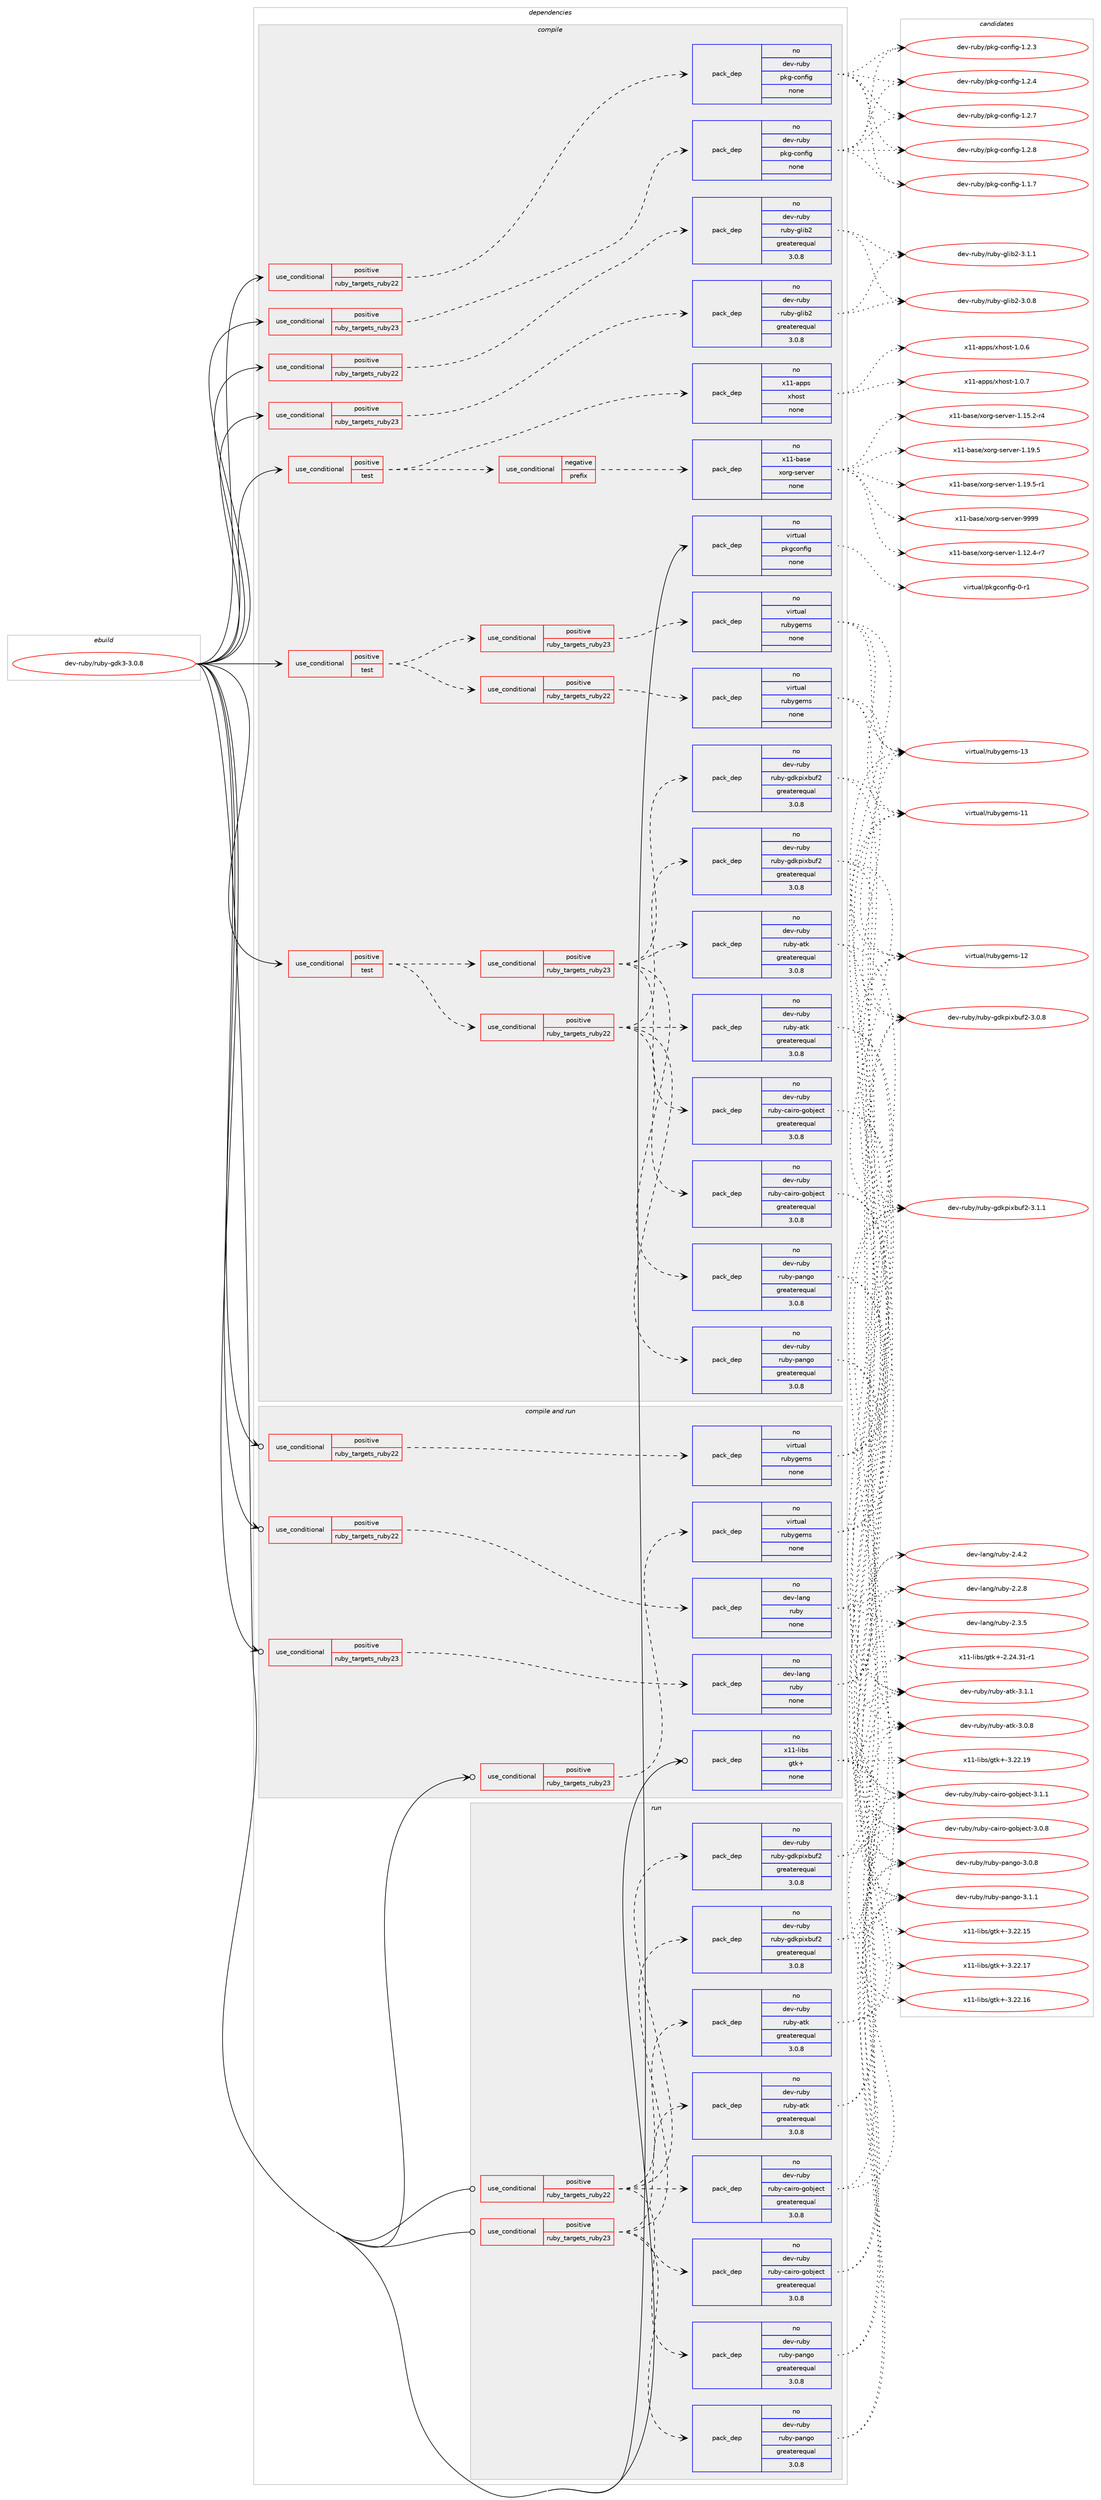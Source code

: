 digraph prolog {

# *************
# Graph options
# *************

newrank=true;
concentrate=true;
compound=true;
graph [rankdir=LR,fontname=Helvetica,fontsize=10,ranksep=1.5];#, ranksep=2.5, nodesep=0.2];
edge  [arrowhead=vee];
node  [fontname=Helvetica,fontsize=10];

# **********
# The ebuild
# **********

subgraph cluster_leftcol {
color=gray;
rank=same;
label=<<i>ebuild</i>>;
id [label="dev-ruby/ruby-gdk3-3.0.8", color=red, width=4, href="../dev-ruby/ruby-gdk3-3.0.8.svg"];
}

# ****************
# The dependencies
# ****************

subgraph cluster_midcol {
color=gray;
label=<<i>dependencies</i>>;
subgraph cluster_compile {
fillcolor="#eeeeee";
style=filled;
label=<<i>compile</i>>;
subgraph cond70721 {
dependency265932 [label=<<TABLE BORDER="0" CELLBORDER="1" CELLSPACING="0" CELLPADDING="4"><TR><TD ROWSPAN="3" CELLPADDING="10">use_conditional</TD></TR><TR><TD>positive</TD></TR><TR><TD>ruby_targets_ruby22</TD></TR></TABLE>>, shape=none, color=red];
subgraph pack191097 {
dependency265933 [label=<<TABLE BORDER="0" CELLBORDER="1" CELLSPACING="0" CELLPADDING="4" WIDTH="220"><TR><TD ROWSPAN="6" CELLPADDING="30">pack_dep</TD></TR><TR><TD WIDTH="110">no</TD></TR><TR><TD>dev-ruby</TD></TR><TR><TD>pkg-config</TD></TR><TR><TD>none</TD></TR><TR><TD></TD></TR></TABLE>>, shape=none, color=blue];
}
dependency265932:e -> dependency265933:w [weight=20,style="dashed",arrowhead="vee"];
}
id:e -> dependency265932:w [weight=20,style="solid",arrowhead="vee"];
subgraph cond70722 {
dependency265934 [label=<<TABLE BORDER="0" CELLBORDER="1" CELLSPACING="0" CELLPADDING="4"><TR><TD ROWSPAN="3" CELLPADDING="10">use_conditional</TD></TR><TR><TD>positive</TD></TR><TR><TD>ruby_targets_ruby22</TD></TR></TABLE>>, shape=none, color=red];
subgraph pack191098 {
dependency265935 [label=<<TABLE BORDER="0" CELLBORDER="1" CELLSPACING="0" CELLPADDING="4" WIDTH="220"><TR><TD ROWSPAN="6" CELLPADDING="30">pack_dep</TD></TR><TR><TD WIDTH="110">no</TD></TR><TR><TD>dev-ruby</TD></TR><TR><TD>ruby-glib2</TD></TR><TR><TD>greaterequal</TD></TR><TR><TD>3.0.8</TD></TR></TABLE>>, shape=none, color=blue];
}
dependency265934:e -> dependency265935:w [weight=20,style="dashed",arrowhead="vee"];
}
id:e -> dependency265934:w [weight=20,style="solid",arrowhead="vee"];
subgraph cond70723 {
dependency265936 [label=<<TABLE BORDER="0" CELLBORDER="1" CELLSPACING="0" CELLPADDING="4"><TR><TD ROWSPAN="3" CELLPADDING="10">use_conditional</TD></TR><TR><TD>positive</TD></TR><TR><TD>ruby_targets_ruby23</TD></TR></TABLE>>, shape=none, color=red];
subgraph pack191099 {
dependency265937 [label=<<TABLE BORDER="0" CELLBORDER="1" CELLSPACING="0" CELLPADDING="4" WIDTH="220"><TR><TD ROWSPAN="6" CELLPADDING="30">pack_dep</TD></TR><TR><TD WIDTH="110">no</TD></TR><TR><TD>dev-ruby</TD></TR><TR><TD>pkg-config</TD></TR><TR><TD>none</TD></TR><TR><TD></TD></TR></TABLE>>, shape=none, color=blue];
}
dependency265936:e -> dependency265937:w [weight=20,style="dashed",arrowhead="vee"];
}
id:e -> dependency265936:w [weight=20,style="solid",arrowhead="vee"];
subgraph cond70724 {
dependency265938 [label=<<TABLE BORDER="0" CELLBORDER="1" CELLSPACING="0" CELLPADDING="4"><TR><TD ROWSPAN="3" CELLPADDING="10">use_conditional</TD></TR><TR><TD>positive</TD></TR><TR><TD>ruby_targets_ruby23</TD></TR></TABLE>>, shape=none, color=red];
subgraph pack191100 {
dependency265939 [label=<<TABLE BORDER="0" CELLBORDER="1" CELLSPACING="0" CELLPADDING="4" WIDTH="220"><TR><TD ROWSPAN="6" CELLPADDING="30">pack_dep</TD></TR><TR><TD WIDTH="110">no</TD></TR><TR><TD>dev-ruby</TD></TR><TR><TD>ruby-glib2</TD></TR><TR><TD>greaterequal</TD></TR><TR><TD>3.0.8</TD></TR></TABLE>>, shape=none, color=blue];
}
dependency265938:e -> dependency265939:w [weight=20,style="dashed",arrowhead="vee"];
}
id:e -> dependency265938:w [weight=20,style="solid",arrowhead="vee"];
subgraph cond70725 {
dependency265940 [label=<<TABLE BORDER="0" CELLBORDER="1" CELLSPACING="0" CELLPADDING="4"><TR><TD ROWSPAN="3" CELLPADDING="10">use_conditional</TD></TR><TR><TD>positive</TD></TR><TR><TD>test</TD></TR></TABLE>>, shape=none, color=red];
subgraph cond70726 {
dependency265941 [label=<<TABLE BORDER="0" CELLBORDER="1" CELLSPACING="0" CELLPADDING="4"><TR><TD ROWSPAN="3" CELLPADDING="10">use_conditional</TD></TR><TR><TD>negative</TD></TR><TR><TD>prefix</TD></TR></TABLE>>, shape=none, color=red];
subgraph pack191101 {
dependency265942 [label=<<TABLE BORDER="0" CELLBORDER="1" CELLSPACING="0" CELLPADDING="4" WIDTH="220"><TR><TD ROWSPAN="6" CELLPADDING="30">pack_dep</TD></TR><TR><TD WIDTH="110">no</TD></TR><TR><TD>x11-base</TD></TR><TR><TD>xorg-server</TD></TR><TR><TD>none</TD></TR><TR><TD></TD></TR></TABLE>>, shape=none, color=blue];
}
dependency265941:e -> dependency265942:w [weight=20,style="dashed",arrowhead="vee"];
}
dependency265940:e -> dependency265941:w [weight=20,style="dashed",arrowhead="vee"];
subgraph pack191102 {
dependency265943 [label=<<TABLE BORDER="0" CELLBORDER="1" CELLSPACING="0" CELLPADDING="4" WIDTH="220"><TR><TD ROWSPAN="6" CELLPADDING="30">pack_dep</TD></TR><TR><TD WIDTH="110">no</TD></TR><TR><TD>x11-apps</TD></TR><TR><TD>xhost</TD></TR><TR><TD>none</TD></TR><TR><TD></TD></TR></TABLE>>, shape=none, color=blue];
}
dependency265940:e -> dependency265943:w [weight=20,style="dashed",arrowhead="vee"];
}
id:e -> dependency265940:w [weight=20,style="solid",arrowhead="vee"];
subgraph cond70727 {
dependency265944 [label=<<TABLE BORDER="0" CELLBORDER="1" CELLSPACING="0" CELLPADDING="4"><TR><TD ROWSPAN="3" CELLPADDING="10">use_conditional</TD></TR><TR><TD>positive</TD></TR><TR><TD>test</TD></TR></TABLE>>, shape=none, color=red];
subgraph cond70728 {
dependency265945 [label=<<TABLE BORDER="0" CELLBORDER="1" CELLSPACING="0" CELLPADDING="4"><TR><TD ROWSPAN="3" CELLPADDING="10">use_conditional</TD></TR><TR><TD>positive</TD></TR><TR><TD>ruby_targets_ruby22</TD></TR></TABLE>>, shape=none, color=red];
subgraph pack191103 {
dependency265946 [label=<<TABLE BORDER="0" CELLBORDER="1" CELLSPACING="0" CELLPADDING="4" WIDTH="220"><TR><TD ROWSPAN="6" CELLPADDING="30">pack_dep</TD></TR><TR><TD WIDTH="110">no</TD></TR><TR><TD>dev-ruby</TD></TR><TR><TD>ruby-gdkpixbuf2</TD></TR><TR><TD>greaterequal</TD></TR><TR><TD>3.0.8</TD></TR></TABLE>>, shape=none, color=blue];
}
dependency265945:e -> dependency265946:w [weight=20,style="dashed",arrowhead="vee"];
subgraph pack191104 {
dependency265947 [label=<<TABLE BORDER="0" CELLBORDER="1" CELLSPACING="0" CELLPADDING="4" WIDTH="220"><TR><TD ROWSPAN="6" CELLPADDING="30">pack_dep</TD></TR><TR><TD WIDTH="110">no</TD></TR><TR><TD>dev-ruby</TD></TR><TR><TD>ruby-atk</TD></TR><TR><TD>greaterequal</TD></TR><TR><TD>3.0.8</TD></TR></TABLE>>, shape=none, color=blue];
}
dependency265945:e -> dependency265947:w [weight=20,style="dashed",arrowhead="vee"];
subgraph pack191105 {
dependency265948 [label=<<TABLE BORDER="0" CELLBORDER="1" CELLSPACING="0" CELLPADDING="4" WIDTH="220"><TR><TD ROWSPAN="6" CELLPADDING="30">pack_dep</TD></TR><TR><TD WIDTH="110">no</TD></TR><TR><TD>dev-ruby</TD></TR><TR><TD>ruby-cairo-gobject</TD></TR><TR><TD>greaterequal</TD></TR><TR><TD>3.0.8</TD></TR></TABLE>>, shape=none, color=blue];
}
dependency265945:e -> dependency265948:w [weight=20,style="dashed",arrowhead="vee"];
subgraph pack191106 {
dependency265949 [label=<<TABLE BORDER="0" CELLBORDER="1" CELLSPACING="0" CELLPADDING="4" WIDTH="220"><TR><TD ROWSPAN="6" CELLPADDING="30">pack_dep</TD></TR><TR><TD WIDTH="110">no</TD></TR><TR><TD>dev-ruby</TD></TR><TR><TD>ruby-pango</TD></TR><TR><TD>greaterequal</TD></TR><TR><TD>3.0.8</TD></TR></TABLE>>, shape=none, color=blue];
}
dependency265945:e -> dependency265949:w [weight=20,style="dashed",arrowhead="vee"];
}
dependency265944:e -> dependency265945:w [weight=20,style="dashed",arrowhead="vee"];
subgraph cond70729 {
dependency265950 [label=<<TABLE BORDER="0" CELLBORDER="1" CELLSPACING="0" CELLPADDING="4"><TR><TD ROWSPAN="3" CELLPADDING="10">use_conditional</TD></TR><TR><TD>positive</TD></TR><TR><TD>ruby_targets_ruby23</TD></TR></TABLE>>, shape=none, color=red];
subgraph pack191107 {
dependency265951 [label=<<TABLE BORDER="0" CELLBORDER="1" CELLSPACING="0" CELLPADDING="4" WIDTH="220"><TR><TD ROWSPAN="6" CELLPADDING="30">pack_dep</TD></TR><TR><TD WIDTH="110">no</TD></TR><TR><TD>dev-ruby</TD></TR><TR><TD>ruby-gdkpixbuf2</TD></TR><TR><TD>greaterequal</TD></TR><TR><TD>3.0.8</TD></TR></TABLE>>, shape=none, color=blue];
}
dependency265950:e -> dependency265951:w [weight=20,style="dashed",arrowhead="vee"];
subgraph pack191108 {
dependency265952 [label=<<TABLE BORDER="0" CELLBORDER="1" CELLSPACING="0" CELLPADDING="4" WIDTH="220"><TR><TD ROWSPAN="6" CELLPADDING="30">pack_dep</TD></TR><TR><TD WIDTH="110">no</TD></TR><TR><TD>dev-ruby</TD></TR><TR><TD>ruby-atk</TD></TR><TR><TD>greaterequal</TD></TR><TR><TD>3.0.8</TD></TR></TABLE>>, shape=none, color=blue];
}
dependency265950:e -> dependency265952:w [weight=20,style="dashed",arrowhead="vee"];
subgraph pack191109 {
dependency265953 [label=<<TABLE BORDER="0" CELLBORDER="1" CELLSPACING="0" CELLPADDING="4" WIDTH="220"><TR><TD ROWSPAN="6" CELLPADDING="30">pack_dep</TD></TR><TR><TD WIDTH="110">no</TD></TR><TR><TD>dev-ruby</TD></TR><TR><TD>ruby-cairo-gobject</TD></TR><TR><TD>greaterequal</TD></TR><TR><TD>3.0.8</TD></TR></TABLE>>, shape=none, color=blue];
}
dependency265950:e -> dependency265953:w [weight=20,style="dashed",arrowhead="vee"];
subgraph pack191110 {
dependency265954 [label=<<TABLE BORDER="0" CELLBORDER="1" CELLSPACING="0" CELLPADDING="4" WIDTH="220"><TR><TD ROWSPAN="6" CELLPADDING="30">pack_dep</TD></TR><TR><TD WIDTH="110">no</TD></TR><TR><TD>dev-ruby</TD></TR><TR><TD>ruby-pango</TD></TR><TR><TD>greaterequal</TD></TR><TR><TD>3.0.8</TD></TR></TABLE>>, shape=none, color=blue];
}
dependency265950:e -> dependency265954:w [weight=20,style="dashed",arrowhead="vee"];
}
dependency265944:e -> dependency265950:w [weight=20,style="dashed",arrowhead="vee"];
}
id:e -> dependency265944:w [weight=20,style="solid",arrowhead="vee"];
subgraph cond70730 {
dependency265955 [label=<<TABLE BORDER="0" CELLBORDER="1" CELLSPACING="0" CELLPADDING="4"><TR><TD ROWSPAN="3" CELLPADDING="10">use_conditional</TD></TR><TR><TD>positive</TD></TR><TR><TD>test</TD></TR></TABLE>>, shape=none, color=red];
subgraph cond70731 {
dependency265956 [label=<<TABLE BORDER="0" CELLBORDER="1" CELLSPACING="0" CELLPADDING="4"><TR><TD ROWSPAN="3" CELLPADDING="10">use_conditional</TD></TR><TR><TD>positive</TD></TR><TR><TD>ruby_targets_ruby22</TD></TR></TABLE>>, shape=none, color=red];
subgraph pack191111 {
dependency265957 [label=<<TABLE BORDER="0" CELLBORDER="1" CELLSPACING="0" CELLPADDING="4" WIDTH="220"><TR><TD ROWSPAN="6" CELLPADDING="30">pack_dep</TD></TR><TR><TD WIDTH="110">no</TD></TR><TR><TD>virtual</TD></TR><TR><TD>rubygems</TD></TR><TR><TD>none</TD></TR><TR><TD></TD></TR></TABLE>>, shape=none, color=blue];
}
dependency265956:e -> dependency265957:w [weight=20,style="dashed",arrowhead="vee"];
}
dependency265955:e -> dependency265956:w [weight=20,style="dashed",arrowhead="vee"];
subgraph cond70732 {
dependency265958 [label=<<TABLE BORDER="0" CELLBORDER="1" CELLSPACING="0" CELLPADDING="4"><TR><TD ROWSPAN="3" CELLPADDING="10">use_conditional</TD></TR><TR><TD>positive</TD></TR><TR><TD>ruby_targets_ruby23</TD></TR></TABLE>>, shape=none, color=red];
subgraph pack191112 {
dependency265959 [label=<<TABLE BORDER="0" CELLBORDER="1" CELLSPACING="0" CELLPADDING="4" WIDTH="220"><TR><TD ROWSPAN="6" CELLPADDING="30">pack_dep</TD></TR><TR><TD WIDTH="110">no</TD></TR><TR><TD>virtual</TD></TR><TR><TD>rubygems</TD></TR><TR><TD>none</TD></TR><TR><TD></TD></TR></TABLE>>, shape=none, color=blue];
}
dependency265958:e -> dependency265959:w [weight=20,style="dashed",arrowhead="vee"];
}
dependency265955:e -> dependency265958:w [weight=20,style="dashed",arrowhead="vee"];
}
id:e -> dependency265955:w [weight=20,style="solid",arrowhead="vee"];
subgraph pack191113 {
dependency265960 [label=<<TABLE BORDER="0" CELLBORDER="1" CELLSPACING="0" CELLPADDING="4" WIDTH="220"><TR><TD ROWSPAN="6" CELLPADDING="30">pack_dep</TD></TR><TR><TD WIDTH="110">no</TD></TR><TR><TD>virtual</TD></TR><TR><TD>pkgconfig</TD></TR><TR><TD>none</TD></TR><TR><TD></TD></TR></TABLE>>, shape=none, color=blue];
}
id:e -> dependency265960:w [weight=20,style="solid",arrowhead="vee"];
}
subgraph cluster_compileandrun {
fillcolor="#eeeeee";
style=filled;
label=<<i>compile and run</i>>;
subgraph cond70733 {
dependency265961 [label=<<TABLE BORDER="0" CELLBORDER="1" CELLSPACING="0" CELLPADDING="4"><TR><TD ROWSPAN="3" CELLPADDING="10">use_conditional</TD></TR><TR><TD>positive</TD></TR><TR><TD>ruby_targets_ruby22</TD></TR></TABLE>>, shape=none, color=red];
subgraph pack191114 {
dependency265962 [label=<<TABLE BORDER="0" CELLBORDER="1" CELLSPACING="0" CELLPADDING="4" WIDTH="220"><TR><TD ROWSPAN="6" CELLPADDING="30">pack_dep</TD></TR><TR><TD WIDTH="110">no</TD></TR><TR><TD>dev-lang</TD></TR><TR><TD>ruby</TD></TR><TR><TD>none</TD></TR><TR><TD></TD></TR></TABLE>>, shape=none, color=blue];
}
dependency265961:e -> dependency265962:w [weight=20,style="dashed",arrowhead="vee"];
}
id:e -> dependency265961:w [weight=20,style="solid",arrowhead="odotvee"];
subgraph cond70734 {
dependency265963 [label=<<TABLE BORDER="0" CELLBORDER="1" CELLSPACING="0" CELLPADDING="4"><TR><TD ROWSPAN="3" CELLPADDING="10">use_conditional</TD></TR><TR><TD>positive</TD></TR><TR><TD>ruby_targets_ruby22</TD></TR></TABLE>>, shape=none, color=red];
subgraph pack191115 {
dependency265964 [label=<<TABLE BORDER="0" CELLBORDER="1" CELLSPACING="0" CELLPADDING="4" WIDTH="220"><TR><TD ROWSPAN="6" CELLPADDING="30">pack_dep</TD></TR><TR><TD WIDTH="110">no</TD></TR><TR><TD>virtual</TD></TR><TR><TD>rubygems</TD></TR><TR><TD>none</TD></TR><TR><TD></TD></TR></TABLE>>, shape=none, color=blue];
}
dependency265963:e -> dependency265964:w [weight=20,style="dashed",arrowhead="vee"];
}
id:e -> dependency265963:w [weight=20,style="solid",arrowhead="odotvee"];
subgraph cond70735 {
dependency265965 [label=<<TABLE BORDER="0" CELLBORDER="1" CELLSPACING="0" CELLPADDING="4"><TR><TD ROWSPAN="3" CELLPADDING="10">use_conditional</TD></TR><TR><TD>positive</TD></TR><TR><TD>ruby_targets_ruby23</TD></TR></TABLE>>, shape=none, color=red];
subgraph pack191116 {
dependency265966 [label=<<TABLE BORDER="0" CELLBORDER="1" CELLSPACING="0" CELLPADDING="4" WIDTH="220"><TR><TD ROWSPAN="6" CELLPADDING="30">pack_dep</TD></TR><TR><TD WIDTH="110">no</TD></TR><TR><TD>dev-lang</TD></TR><TR><TD>ruby</TD></TR><TR><TD>none</TD></TR><TR><TD></TD></TR></TABLE>>, shape=none, color=blue];
}
dependency265965:e -> dependency265966:w [weight=20,style="dashed",arrowhead="vee"];
}
id:e -> dependency265965:w [weight=20,style="solid",arrowhead="odotvee"];
subgraph cond70736 {
dependency265967 [label=<<TABLE BORDER="0" CELLBORDER="1" CELLSPACING="0" CELLPADDING="4"><TR><TD ROWSPAN="3" CELLPADDING="10">use_conditional</TD></TR><TR><TD>positive</TD></TR><TR><TD>ruby_targets_ruby23</TD></TR></TABLE>>, shape=none, color=red];
subgraph pack191117 {
dependency265968 [label=<<TABLE BORDER="0" CELLBORDER="1" CELLSPACING="0" CELLPADDING="4" WIDTH="220"><TR><TD ROWSPAN="6" CELLPADDING="30">pack_dep</TD></TR><TR><TD WIDTH="110">no</TD></TR><TR><TD>virtual</TD></TR><TR><TD>rubygems</TD></TR><TR><TD>none</TD></TR><TR><TD></TD></TR></TABLE>>, shape=none, color=blue];
}
dependency265967:e -> dependency265968:w [weight=20,style="dashed",arrowhead="vee"];
}
id:e -> dependency265967:w [weight=20,style="solid",arrowhead="odotvee"];
subgraph pack191118 {
dependency265969 [label=<<TABLE BORDER="0" CELLBORDER="1" CELLSPACING="0" CELLPADDING="4" WIDTH="220"><TR><TD ROWSPAN="6" CELLPADDING="30">pack_dep</TD></TR><TR><TD WIDTH="110">no</TD></TR><TR><TD>x11-libs</TD></TR><TR><TD>gtk+</TD></TR><TR><TD>none</TD></TR><TR><TD></TD></TR></TABLE>>, shape=none, color=blue];
}
id:e -> dependency265969:w [weight=20,style="solid",arrowhead="odotvee"];
}
subgraph cluster_run {
fillcolor="#eeeeee";
style=filled;
label=<<i>run</i>>;
subgraph cond70737 {
dependency265970 [label=<<TABLE BORDER="0" CELLBORDER="1" CELLSPACING="0" CELLPADDING="4"><TR><TD ROWSPAN="3" CELLPADDING="10">use_conditional</TD></TR><TR><TD>positive</TD></TR><TR><TD>ruby_targets_ruby22</TD></TR></TABLE>>, shape=none, color=red];
subgraph pack191119 {
dependency265971 [label=<<TABLE BORDER="0" CELLBORDER="1" CELLSPACING="0" CELLPADDING="4" WIDTH="220"><TR><TD ROWSPAN="6" CELLPADDING="30">pack_dep</TD></TR><TR><TD WIDTH="110">no</TD></TR><TR><TD>dev-ruby</TD></TR><TR><TD>ruby-gdkpixbuf2</TD></TR><TR><TD>greaterequal</TD></TR><TR><TD>3.0.8</TD></TR></TABLE>>, shape=none, color=blue];
}
dependency265970:e -> dependency265971:w [weight=20,style="dashed",arrowhead="vee"];
subgraph pack191120 {
dependency265972 [label=<<TABLE BORDER="0" CELLBORDER="1" CELLSPACING="0" CELLPADDING="4" WIDTH="220"><TR><TD ROWSPAN="6" CELLPADDING="30">pack_dep</TD></TR><TR><TD WIDTH="110">no</TD></TR><TR><TD>dev-ruby</TD></TR><TR><TD>ruby-atk</TD></TR><TR><TD>greaterequal</TD></TR><TR><TD>3.0.8</TD></TR></TABLE>>, shape=none, color=blue];
}
dependency265970:e -> dependency265972:w [weight=20,style="dashed",arrowhead="vee"];
subgraph pack191121 {
dependency265973 [label=<<TABLE BORDER="0" CELLBORDER="1" CELLSPACING="0" CELLPADDING="4" WIDTH="220"><TR><TD ROWSPAN="6" CELLPADDING="30">pack_dep</TD></TR><TR><TD WIDTH="110">no</TD></TR><TR><TD>dev-ruby</TD></TR><TR><TD>ruby-cairo-gobject</TD></TR><TR><TD>greaterequal</TD></TR><TR><TD>3.0.8</TD></TR></TABLE>>, shape=none, color=blue];
}
dependency265970:e -> dependency265973:w [weight=20,style="dashed",arrowhead="vee"];
subgraph pack191122 {
dependency265974 [label=<<TABLE BORDER="0" CELLBORDER="1" CELLSPACING="0" CELLPADDING="4" WIDTH="220"><TR><TD ROWSPAN="6" CELLPADDING="30">pack_dep</TD></TR><TR><TD WIDTH="110">no</TD></TR><TR><TD>dev-ruby</TD></TR><TR><TD>ruby-pango</TD></TR><TR><TD>greaterequal</TD></TR><TR><TD>3.0.8</TD></TR></TABLE>>, shape=none, color=blue];
}
dependency265970:e -> dependency265974:w [weight=20,style="dashed",arrowhead="vee"];
}
id:e -> dependency265970:w [weight=20,style="solid",arrowhead="odot"];
subgraph cond70738 {
dependency265975 [label=<<TABLE BORDER="0" CELLBORDER="1" CELLSPACING="0" CELLPADDING="4"><TR><TD ROWSPAN="3" CELLPADDING="10">use_conditional</TD></TR><TR><TD>positive</TD></TR><TR><TD>ruby_targets_ruby23</TD></TR></TABLE>>, shape=none, color=red];
subgraph pack191123 {
dependency265976 [label=<<TABLE BORDER="0" CELLBORDER="1" CELLSPACING="0" CELLPADDING="4" WIDTH="220"><TR><TD ROWSPAN="6" CELLPADDING="30">pack_dep</TD></TR><TR><TD WIDTH="110">no</TD></TR><TR><TD>dev-ruby</TD></TR><TR><TD>ruby-gdkpixbuf2</TD></TR><TR><TD>greaterequal</TD></TR><TR><TD>3.0.8</TD></TR></TABLE>>, shape=none, color=blue];
}
dependency265975:e -> dependency265976:w [weight=20,style="dashed",arrowhead="vee"];
subgraph pack191124 {
dependency265977 [label=<<TABLE BORDER="0" CELLBORDER="1" CELLSPACING="0" CELLPADDING="4" WIDTH="220"><TR><TD ROWSPAN="6" CELLPADDING="30">pack_dep</TD></TR><TR><TD WIDTH="110">no</TD></TR><TR><TD>dev-ruby</TD></TR><TR><TD>ruby-atk</TD></TR><TR><TD>greaterequal</TD></TR><TR><TD>3.0.8</TD></TR></TABLE>>, shape=none, color=blue];
}
dependency265975:e -> dependency265977:w [weight=20,style="dashed",arrowhead="vee"];
subgraph pack191125 {
dependency265978 [label=<<TABLE BORDER="0" CELLBORDER="1" CELLSPACING="0" CELLPADDING="4" WIDTH="220"><TR><TD ROWSPAN="6" CELLPADDING="30">pack_dep</TD></TR><TR><TD WIDTH="110">no</TD></TR><TR><TD>dev-ruby</TD></TR><TR><TD>ruby-cairo-gobject</TD></TR><TR><TD>greaterequal</TD></TR><TR><TD>3.0.8</TD></TR></TABLE>>, shape=none, color=blue];
}
dependency265975:e -> dependency265978:w [weight=20,style="dashed",arrowhead="vee"];
subgraph pack191126 {
dependency265979 [label=<<TABLE BORDER="0" CELLBORDER="1" CELLSPACING="0" CELLPADDING="4" WIDTH="220"><TR><TD ROWSPAN="6" CELLPADDING="30">pack_dep</TD></TR><TR><TD WIDTH="110">no</TD></TR><TR><TD>dev-ruby</TD></TR><TR><TD>ruby-pango</TD></TR><TR><TD>greaterequal</TD></TR><TR><TD>3.0.8</TD></TR></TABLE>>, shape=none, color=blue];
}
dependency265975:e -> dependency265979:w [weight=20,style="dashed",arrowhead="vee"];
}
id:e -> dependency265975:w [weight=20,style="solid",arrowhead="odot"];
}
}

# **************
# The candidates
# **************

subgraph cluster_choices {
rank=same;
color=gray;
label=<<i>candidates</i>>;

subgraph choice191097 {
color=black;
nodesep=1;
choice1001011184511411798121471121071034599111110102105103454946494655 [label="dev-ruby/pkg-config-1.1.7", color=red, width=4,href="../dev-ruby/pkg-config-1.1.7.svg"];
choice1001011184511411798121471121071034599111110102105103454946504651 [label="dev-ruby/pkg-config-1.2.3", color=red, width=4,href="../dev-ruby/pkg-config-1.2.3.svg"];
choice1001011184511411798121471121071034599111110102105103454946504652 [label="dev-ruby/pkg-config-1.2.4", color=red, width=4,href="../dev-ruby/pkg-config-1.2.4.svg"];
choice1001011184511411798121471121071034599111110102105103454946504655 [label="dev-ruby/pkg-config-1.2.7", color=red, width=4,href="../dev-ruby/pkg-config-1.2.7.svg"];
choice1001011184511411798121471121071034599111110102105103454946504656 [label="dev-ruby/pkg-config-1.2.8", color=red, width=4,href="../dev-ruby/pkg-config-1.2.8.svg"];
dependency265933:e -> choice1001011184511411798121471121071034599111110102105103454946494655:w [style=dotted,weight="100"];
dependency265933:e -> choice1001011184511411798121471121071034599111110102105103454946504651:w [style=dotted,weight="100"];
dependency265933:e -> choice1001011184511411798121471121071034599111110102105103454946504652:w [style=dotted,weight="100"];
dependency265933:e -> choice1001011184511411798121471121071034599111110102105103454946504655:w [style=dotted,weight="100"];
dependency265933:e -> choice1001011184511411798121471121071034599111110102105103454946504656:w [style=dotted,weight="100"];
}
subgraph choice191098 {
color=black;
nodesep=1;
choice10010111845114117981214711411798121451031081059850455146484656 [label="dev-ruby/ruby-glib2-3.0.8", color=red, width=4,href="../dev-ruby/ruby-glib2-3.0.8.svg"];
choice10010111845114117981214711411798121451031081059850455146494649 [label="dev-ruby/ruby-glib2-3.1.1", color=red, width=4,href="../dev-ruby/ruby-glib2-3.1.1.svg"];
dependency265935:e -> choice10010111845114117981214711411798121451031081059850455146484656:w [style=dotted,weight="100"];
dependency265935:e -> choice10010111845114117981214711411798121451031081059850455146494649:w [style=dotted,weight="100"];
}
subgraph choice191099 {
color=black;
nodesep=1;
choice1001011184511411798121471121071034599111110102105103454946494655 [label="dev-ruby/pkg-config-1.1.7", color=red, width=4,href="../dev-ruby/pkg-config-1.1.7.svg"];
choice1001011184511411798121471121071034599111110102105103454946504651 [label="dev-ruby/pkg-config-1.2.3", color=red, width=4,href="../dev-ruby/pkg-config-1.2.3.svg"];
choice1001011184511411798121471121071034599111110102105103454946504652 [label="dev-ruby/pkg-config-1.2.4", color=red, width=4,href="../dev-ruby/pkg-config-1.2.4.svg"];
choice1001011184511411798121471121071034599111110102105103454946504655 [label="dev-ruby/pkg-config-1.2.7", color=red, width=4,href="../dev-ruby/pkg-config-1.2.7.svg"];
choice1001011184511411798121471121071034599111110102105103454946504656 [label="dev-ruby/pkg-config-1.2.8", color=red, width=4,href="../dev-ruby/pkg-config-1.2.8.svg"];
dependency265937:e -> choice1001011184511411798121471121071034599111110102105103454946494655:w [style=dotted,weight="100"];
dependency265937:e -> choice1001011184511411798121471121071034599111110102105103454946504651:w [style=dotted,weight="100"];
dependency265937:e -> choice1001011184511411798121471121071034599111110102105103454946504652:w [style=dotted,weight="100"];
dependency265937:e -> choice1001011184511411798121471121071034599111110102105103454946504655:w [style=dotted,weight="100"];
dependency265937:e -> choice1001011184511411798121471121071034599111110102105103454946504656:w [style=dotted,weight="100"];
}
subgraph choice191100 {
color=black;
nodesep=1;
choice10010111845114117981214711411798121451031081059850455146484656 [label="dev-ruby/ruby-glib2-3.0.8", color=red, width=4,href="../dev-ruby/ruby-glib2-3.0.8.svg"];
choice10010111845114117981214711411798121451031081059850455146494649 [label="dev-ruby/ruby-glib2-3.1.1", color=red, width=4,href="../dev-ruby/ruby-glib2-3.1.1.svg"];
dependency265939:e -> choice10010111845114117981214711411798121451031081059850455146484656:w [style=dotted,weight="100"];
dependency265939:e -> choice10010111845114117981214711411798121451031081059850455146494649:w [style=dotted,weight="100"];
}
subgraph choice191101 {
color=black;
nodesep=1;
choice12049494598971151014712011111410345115101114118101114454946495046524511455 [label="x11-base/xorg-server-1.12.4-r7", color=red, width=4,href="../x11-base/xorg-server-1.12.4-r7.svg"];
choice12049494598971151014712011111410345115101114118101114454946495346504511452 [label="x11-base/xorg-server-1.15.2-r4", color=red, width=4,href="../x11-base/xorg-server-1.15.2-r4.svg"];
choice1204949459897115101471201111141034511510111411810111445494649574653 [label="x11-base/xorg-server-1.19.5", color=red, width=4,href="../x11-base/xorg-server-1.19.5.svg"];
choice12049494598971151014712011111410345115101114118101114454946495746534511449 [label="x11-base/xorg-server-1.19.5-r1", color=red, width=4,href="../x11-base/xorg-server-1.19.5-r1.svg"];
choice120494945989711510147120111114103451151011141181011144557575757 [label="x11-base/xorg-server-9999", color=red, width=4,href="../x11-base/xorg-server-9999.svg"];
dependency265942:e -> choice12049494598971151014712011111410345115101114118101114454946495046524511455:w [style=dotted,weight="100"];
dependency265942:e -> choice12049494598971151014712011111410345115101114118101114454946495346504511452:w [style=dotted,weight="100"];
dependency265942:e -> choice1204949459897115101471201111141034511510111411810111445494649574653:w [style=dotted,weight="100"];
dependency265942:e -> choice12049494598971151014712011111410345115101114118101114454946495746534511449:w [style=dotted,weight="100"];
dependency265942:e -> choice120494945989711510147120111114103451151011141181011144557575757:w [style=dotted,weight="100"];
}
subgraph choice191102 {
color=black;
nodesep=1;
choice1204949459711211211547120104111115116454946484654 [label="x11-apps/xhost-1.0.6", color=red, width=4,href="../x11-apps/xhost-1.0.6.svg"];
choice1204949459711211211547120104111115116454946484655 [label="x11-apps/xhost-1.0.7", color=red, width=4,href="../x11-apps/xhost-1.0.7.svg"];
dependency265943:e -> choice1204949459711211211547120104111115116454946484654:w [style=dotted,weight="100"];
dependency265943:e -> choice1204949459711211211547120104111115116454946484655:w [style=dotted,weight="100"];
}
subgraph choice191103 {
color=black;
nodesep=1;
choice10010111845114117981214711411798121451031001071121051209811710250455146484656 [label="dev-ruby/ruby-gdkpixbuf2-3.0.8", color=red, width=4,href="../dev-ruby/ruby-gdkpixbuf2-3.0.8.svg"];
choice10010111845114117981214711411798121451031001071121051209811710250455146494649 [label="dev-ruby/ruby-gdkpixbuf2-3.1.1", color=red, width=4,href="../dev-ruby/ruby-gdkpixbuf2-3.1.1.svg"];
dependency265946:e -> choice10010111845114117981214711411798121451031001071121051209811710250455146484656:w [style=dotted,weight="100"];
dependency265946:e -> choice10010111845114117981214711411798121451031001071121051209811710250455146494649:w [style=dotted,weight="100"];
}
subgraph choice191104 {
color=black;
nodesep=1;
choice100101118451141179812147114117981214597116107455146484656 [label="dev-ruby/ruby-atk-3.0.8", color=red, width=4,href="../dev-ruby/ruby-atk-3.0.8.svg"];
choice100101118451141179812147114117981214597116107455146494649 [label="dev-ruby/ruby-atk-3.1.1", color=red, width=4,href="../dev-ruby/ruby-atk-3.1.1.svg"];
dependency265947:e -> choice100101118451141179812147114117981214597116107455146484656:w [style=dotted,weight="100"];
dependency265947:e -> choice100101118451141179812147114117981214597116107455146494649:w [style=dotted,weight="100"];
}
subgraph choice191105 {
color=black;
nodesep=1;
choice10010111845114117981214711411798121459997105114111451031119810610199116455146484656 [label="dev-ruby/ruby-cairo-gobject-3.0.8", color=red, width=4,href="../dev-ruby/ruby-cairo-gobject-3.0.8.svg"];
choice10010111845114117981214711411798121459997105114111451031119810610199116455146494649 [label="dev-ruby/ruby-cairo-gobject-3.1.1", color=red, width=4,href="../dev-ruby/ruby-cairo-gobject-3.1.1.svg"];
dependency265948:e -> choice10010111845114117981214711411798121459997105114111451031119810610199116455146484656:w [style=dotted,weight="100"];
dependency265948:e -> choice10010111845114117981214711411798121459997105114111451031119810610199116455146494649:w [style=dotted,weight="100"];
}
subgraph choice191106 {
color=black;
nodesep=1;
choice100101118451141179812147114117981214511297110103111455146484656 [label="dev-ruby/ruby-pango-3.0.8", color=red, width=4,href="../dev-ruby/ruby-pango-3.0.8.svg"];
choice100101118451141179812147114117981214511297110103111455146494649 [label="dev-ruby/ruby-pango-3.1.1", color=red, width=4,href="../dev-ruby/ruby-pango-3.1.1.svg"];
dependency265949:e -> choice100101118451141179812147114117981214511297110103111455146484656:w [style=dotted,weight="100"];
dependency265949:e -> choice100101118451141179812147114117981214511297110103111455146494649:w [style=dotted,weight="100"];
}
subgraph choice191107 {
color=black;
nodesep=1;
choice10010111845114117981214711411798121451031001071121051209811710250455146484656 [label="dev-ruby/ruby-gdkpixbuf2-3.0.8", color=red, width=4,href="../dev-ruby/ruby-gdkpixbuf2-3.0.8.svg"];
choice10010111845114117981214711411798121451031001071121051209811710250455146494649 [label="dev-ruby/ruby-gdkpixbuf2-3.1.1", color=red, width=4,href="../dev-ruby/ruby-gdkpixbuf2-3.1.1.svg"];
dependency265951:e -> choice10010111845114117981214711411798121451031001071121051209811710250455146484656:w [style=dotted,weight="100"];
dependency265951:e -> choice10010111845114117981214711411798121451031001071121051209811710250455146494649:w [style=dotted,weight="100"];
}
subgraph choice191108 {
color=black;
nodesep=1;
choice100101118451141179812147114117981214597116107455146484656 [label="dev-ruby/ruby-atk-3.0.8", color=red, width=4,href="../dev-ruby/ruby-atk-3.0.8.svg"];
choice100101118451141179812147114117981214597116107455146494649 [label="dev-ruby/ruby-atk-3.1.1", color=red, width=4,href="../dev-ruby/ruby-atk-3.1.1.svg"];
dependency265952:e -> choice100101118451141179812147114117981214597116107455146484656:w [style=dotted,weight="100"];
dependency265952:e -> choice100101118451141179812147114117981214597116107455146494649:w [style=dotted,weight="100"];
}
subgraph choice191109 {
color=black;
nodesep=1;
choice10010111845114117981214711411798121459997105114111451031119810610199116455146484656 [label="dev-ruby/ruby-cairo-gobject-3.0.8", color=red, width=4,href="../dev-ruby/ruby-cairo-gobject-3.0.8.svg"];
choice10010111845114117981214711411798121459997105114111451031119810610199116455146494649 [label="dev-ruby/ruby-cairo-gobject-3.1.1", color=red, width=4,href="../dev-ruby/ruby-cairo-gobject-3.1.1.svg"];
dependency265953:e -> choice10010111845114117981214711411798121459997105114111451031119810610199116455146484656:w [style=dotted,weight="100"];
dependency265953:e -> choice10010111845114117981214711411798121459997105114111451031119810610199116455146494649:w [style=dotted,weight="100"];
}
subgraph choice191110 {
color=black;
nodesep=1;
choice100101118451141179812147114117981214511297110103111455146484656 [label="dev-ruby/ruby-pango-3.0.8", color=red, width=4,href="../dev-ruby/ruby-pango-3.0.8.svg"];
choice100101118451141179812147114117981214511297110103111455146494649 [label="dev-ruby/ruby-pango-3.1.1", color=red, width=4,href="../dev-ruby/ruby-pango-3.1.1.svg"];
dependency265954:e -> choice100101118451141179812147114117981214511297110103111455146484656:w [style=dotted,weight="100"];
dependency265954:e -> choice100101118451141179812147114117981214511297110103111455146494649:w [style=dotted,weight="100"];
}
subgraph choice191111 {
color=black;
nodesep=1;
choice118105114116117971084711411798121103101109115454949 [label="virtual/rubygems-11", color=red, width=4,href="../virtual/rubygems-11.svg"];
choice118105114116117971084711411798121103101109115454950 [label="virtual/rubygems-12", color=red, width=4,href="../virtual/rubygems-12.svg"];
choice118105114116117971084711411798121103101109115454951 [label="virtual/rubygems-13", color=red, width=4,href="../virtual/rubygems-13.svg"];
dependency265957:e -> choice118105114116117971084711411798121103101109115454949:w [style=dotted,weight="100"];
dependency265957:e -> choice118105114116117971084711411798121103101109115454950:w [style=dotted,weight="100"];
dependency265957:e -> choice118105114116117971084711411798121103101109115454951:w [style=dotted,weight="100"];
}
subgraph choice191112 {
color=black;
nodesep=1;
choice118105114116117971084711411798121103101109115454949 [label="virtual/rubygems-11", color=red, width=4,href="../virtual/rubygems-11.svg"];
choice118105114116117971084711411798121103101109115454950 [label="virtual/rubygems-12", color=red, width=4,href="../virtual/rubygems-12.svg"];
choice118105114116117971084711411798121103101109115454951 [label="virtual/rubygems-13", color=red, width=4,href="../virtual/rubygems-13.svg"];
dependency265959:e -> choice118105114116117971084711411798121103101109115454949:w [style=dotted,weight="100"];
dependency265959:e -> choice118105114116117971084711411798121103101109115454950:w [style=dotted,weight="100"];
dependency265959:e -> choice118105114116117971084711411798121103101109115454951:w [style=dotted,weight="100"];
}
subgraph choice191113 {
color=black;
nodesep=1;
choice11810511411611797108471121071039911111010210510345484511449 [label="virtual/pkgconfig-0-r1", color=red, width=4,href="../virtual/pkgconfig-0-r1.svg"];
dependency265960:e -> choice11810511411611797108471121071039911111010210510345484511449:w [style=dotted,weight="100"];
}
subgraph choice191114 {
color=black;
nodesep=1;
choice10010111845108971101034711411798121455046504656 [label="dev-lang/ruby-2.2.8", color=red, width=4,href="../dev-lang/ruby-2.2.8.svg"];
choice10010111845108971101034711411798121455046514653 [label="dev-lang/ruby-2.3.5", color=red, width=4,href="../dev-lang/ruby-2.3.5.svg"];
choice10010111845108971101034711411798121455046524650 [label="dev-lang/ruby-2.4.2", color=red, width=4,href="../dev-lang/ruby-2.4.2.svg"];
dependency265962:e -> choice10010111845108971101034711411798121455046504656:w [style=dotted,weight="100"];
dependency265962:e -> choice10010111845108971101034711411798121455046514653:w [style=dotted,weight="100"];
dependency265962:e -> choice10010111845108971101034711411798121455046524650:w [style=dotted,weight="100"];
}
subgraph choice191115 {
color=black;
nodesep=1;
choice118105114116117971084711411798121103101109115454949 [label="virtual/rubygems-11", color=red, width=4,href="../virtual/rubygems-11.svg"];
choice118105114116117971084711411798121103101109115454950 [label="virtual/rubygems-12", color=red, width=4,href="../virtual/rubygems-12.svg"];
choice118105114116117971084711411798121103101109115454951 [label="virtual/rubygems-13", color=red, width=4,href="../virtual/rubygems-13.svg"];
dependency265964:e -> choice118105114116117971084711411798121103101109115454949:w [style=dotted,weight="100"];
dependency265964:e -> choice118105114116117971084711411798121103101109115454950:w [style=dotted,weight="100"];
dependency265964:e -> choice118105114116117971084711411798121103101109115454951:w [style=dotted,weight="100"];
}
subgraph choice191116 {
color=black;
nodesep=1;
choice10010111845108971101034711411798121455046504656 [label="dev-lang/ruby-2.2.8", color=red, width=4,href="../dev-lang/ruby-2.2.8.svg"];
choice10010111845108971101034711411798121455046514653 [label="dev-lang/ruby-2.3.5", color=red, width=4,href="../dev-lang/ruby-2.3.5.svg"];
choice10010111845108971101034711411798121455046524650 [label="dev-lang/ruby-2.4.2", color=red, width=4,href="../dev-lang/ruby-2.4.2.svg"];
dependency265966:e -> choice10010111845108971101034711411798121455046504656:w [style=dotted,weight="100"];
dependency265966:e -> choice10010111845108971101034711411798121455046514653:w [style=dotted,weight="100"];
dependency265966:e -> choice10010111845108971101034711411798121455046524650:w [style=dotted,weight="100"];
}
subgraph choice191117 {
color=black;
nodesep=1;
choice118105114116117971084711411798121103101109115454949 [label="virtual/rubygems-11", color=red, width=4,href="../virtual/rubygems-11.svg"];
choice118105114116117971084711411798121103101109115454950 [label="virtual/rubygems-12", color=red, width=4,href="../virtual/rubygems-12.svg"];
choice118105114116117971084711411798121103101109115454951 [label="virtual/rubygems-13", color=red, width=4,href="../virtual/rubygems-13.svg"];
dependency265968:e -> choice118105114116117971084711411798121103101109115454949:w [style=dotted,weight="100"];
dependency265968:e -> choice118105114116117971084711411798121103101109115454950:w [style=dotted,weight="100"];
dependency265968:e -> choice118105114116117971084711411798121103101109115454951:w [style=dotted,weight="100"];
}
subgraph choice191118 {
color=black;
nodesep=1;
choice12049494510810598115471031161074345504650524651494511449 [label="x11-libs/gtk+-2.24.31-r1", color=red, width=4,href="../x11-libs/gtk+-2.24.31-r1.svg"];
choice1204949451081059811547103116107434551465050464953 [label="x11-libs/gtk+-3.22.15", color=red, width=4,href="../x11-libs/gtk+-3.22.15.svg"];
choice1204949451081059811547103116107434551465050464954 [label="x11-libs/gtk+-3.22.16", color=red, width=4,href="../x11-libs/gtk+-3.22.16.svg"];
choice1204949451081059811547103116107434551465050464955 [label="x11-libs/gtk+-3.22.17", color=red, width=4,href="../x11-libs/gtk+-3.22.17.svg"];
choice1204949451081059811547103116107434551465050464957 [label="x11-libs/gtk+-3.22.19", color=red, width=4,href="../x11-libs/gtk+-3.22.19.svg"];
dependency265969:e -> choice12049494510810598115471031161074345504650524651494511449:w [style=dotted,weight="100"];
dependency265969:e -> choice1204949451081059811547103116107434551465050464953:w [style=dotted,weight="100"];
dependency265969:e -> choice1204949451081059811547103116107434551465050464954:w [style=dotted,weight="100"];
dependency265969:e -> choice1204949451081059811547103116107434551465050464955:w [style=dotted,weight="100"];
dependency265969:e -> choice1204949451081059811547103116107434551465050464957:w [style=dotted,weight="100"];
}
subgraph choice191119 {
color=black;
nodesep=1;
choice10010111845114117981214711411798121451031001071121051209811710250455146484656 [label="dev-ruby/ruby-gdkpixbuf2-3.0.8", color=red, width=4,href="../dev-ruby/ruby-gdkpixbuf2-3.0.8.svg"];
choice10010111845114117981214711411798121451031001071121051209811710250455146494649 [label="dev-ruby/ruby-gdkpixbuf2-3.1.1", color=red, width=4,href="../dev-ruby/ruby-gdkpixbuf2-3.1.1.svg"];
dependency265971:e -> choice10010111845114117981214711411798121451031001071121051209811710250455146484656:w [style=dotted,weight="100"];
dependency265971:e -> choice10010111845114117981214711411798121451031001071121051209811710250455146494649:w [style=dotted,weight="100"];
}
subgraph choice191120 {
color=black;
nodesep=1;
choice100101118451141179812147114117981214597116107455146484656 [label="dev-ruby/ruby-atk-3.0.8", color=red, width=4,href="../dev-ruby/ruby-atk-3.0.8.svg"];
choice100101118451141179812147114117981214597116107455146494649 [label="dev-ruby/ruby-atk-3.1.1", color=red, width=4,href="../dev-ruby/ruby-atk-3.1.1.svg"];
dependency265972:e -> choice100101118451141179812147114117981214597116107455146484656:w [style=dotted,weight="100"];
dependency265972:e -> choice100101118451141179812147114117981214597116107455146494649:w [style=dotted,weight="100"];
}
subgraph choice191121 {
color=black;
nodesep=1;
choice10010111845114117981214711411798121459997105114111451031119810610199116455146484656 [label="dev-ruby/ruby-cairo-gobject-3.0.8", color=red, width=4,href="../dev-ruby/ruby-cairo-gobject-3.0.8.svg"];
choice10010111845114117981214711411798121459997105114111451031119810610199116455146494649 [label="dev-ruby/ruby-cairo-gobject-3.1.1", color=red, width=4,href="../dev-ruby/ruby-cairo-gobject-3.1.1.svg"];
dependency265973:e -> choice10010111845114117981214711411798121459997105114111451031119810610199116455146484656:w [style=dotted,weight="100"];
dependency265973:e -> choice10010111845114117981214711411798121459997105114111451031119810610199116455146494649:w [style=dotted,weight="100"];
}
subgraph choice191122 {
color=black;
nodesep=1;
choice100101118451141179812147114117981214511297110103111455146484656 [label="dev-ruby/ruby-pango-3.0.8", color=red, width=4,href="../dev-ruby/ruby-pango-3.0.8.svg"];
choice100101118451141179812147114117981214511297110103111455146494649 [label="dev-ruby/ruby-pango-3.1.1", color=red, width=4,href="../dev-ruby/ruby-pango-3.1.1.svg"];
dependency265974:e -> choice100101118451141179812147114117981214511297110103111455146484656:w [style=dotted,weight="100"];
dependency265974:e -> choice100101118451141179812147114117981214511297110103111455146494649:w [style=dotted,weight="100"];
}
subgraph choice191123 {
color=black;
nodesep=1;
choice10010111845114117981214711411798121451031001071121051209811710250455146484656 [label="dev-ruby/ruby-gdkpixbuf2-3.0.8", color=red, width=4,href="../dev-ruby/ruby-gdkpixbuf2-3.0.8.svg"];
choice10010111845114117981214711411798121451031001071121051209811710250455146494649 [label="dev-ruby/ruby-gdkpixbuf2-3.1.1", color=red, width=4,href="../dev-ruby/ruby-gdkpixbuf2-3.1.1.svg"];
dependency265976:e -> choice10010111845114117981214711411798121451031001071121051209811710250455146484656:w [style=dotted,weight="100"];
dependency265976:e -> choice10010111845114117981214711411798121451031001071121051209811710250455146494649:w [style=dotted,weight="100"];
}
subgraph choice191124 {
color=black;
nodesep=1;
choice100101118451141179812147114117981214597116107455146484656 [label="dev-ruby/ruby-atk-3.0.8", color=red, width=4,href="../dev-ruby/ruby-atk-3.0.8.svg"];
choice100101118451141179812147114117981214597116107455146494649 [label="dev-ruby/ruby-atk-3.1.1", color=red, width=4,href="../dev-ruby/ruby-atk-3.1.1.svg"];
dependency265977:e -> choice100101118451141179812147114117981214597116107455146484656:w [style=dotted,weight="100"];
dependency265977:e -> choice100101118451141179812147114117981214597116107455146494649:w [style=dotted,weight="100"];
}
subgraph choice191125 {
color=black;
nodesep=1;
choice10010111845114117981214711411798121459997105114111451031119810610199116455146484656 [label="dev-ruby/ruby-cairo-gobject-3.0.8", color=red, width=4,href="../dev-ruby/ruby-cairo-gobject-3.0.8.svg"];
choice10010111845114117981214711411798121459997105114111451031119810610199116455146494649 [label="dev-ruby/ruby-cairo-gobject-3.1.1", color=red, width=4,href="../dev-ruby/ruby-cairo-gobject-3.1.1.svg"];
dependency265978:e -> choice10010111845114117981214711411798121459997105114111451031119810610199116455146484656:w [style=dotted,weight="100"];
dependency265978:e -> choice10010111845114117981214711411798121459997105114111451031119810610199116455146494649:w [style=dotted,weight="100"];
}
subgraph choice191126 {
color=black;
nodesep=1;
choice100101118451141179812147114117981214511297110103111455146484656 [label="dev-ruby/ruby-pango-3.0.8", color=red, width=4,href="../dev-ruby/ruby-pango-3.0.8.svg"];
choice100101118451141179812147114117981214511297110103111455146494649 [label="dev-ruby/ruby-pango-3.1.1", color=red, width=4,href="../dev-ruby/ruby-pango-3.1.1.svg"];
dependency265979:e -> choice100101118451141179812147114117981214511297110103111455146484656:w [style=dotted,weight="100"];
dependency265979:e -> choice100101118451141179812147114117981214511297110103111455146494649:w [style=dotted,weight="100"];
}
}

}
